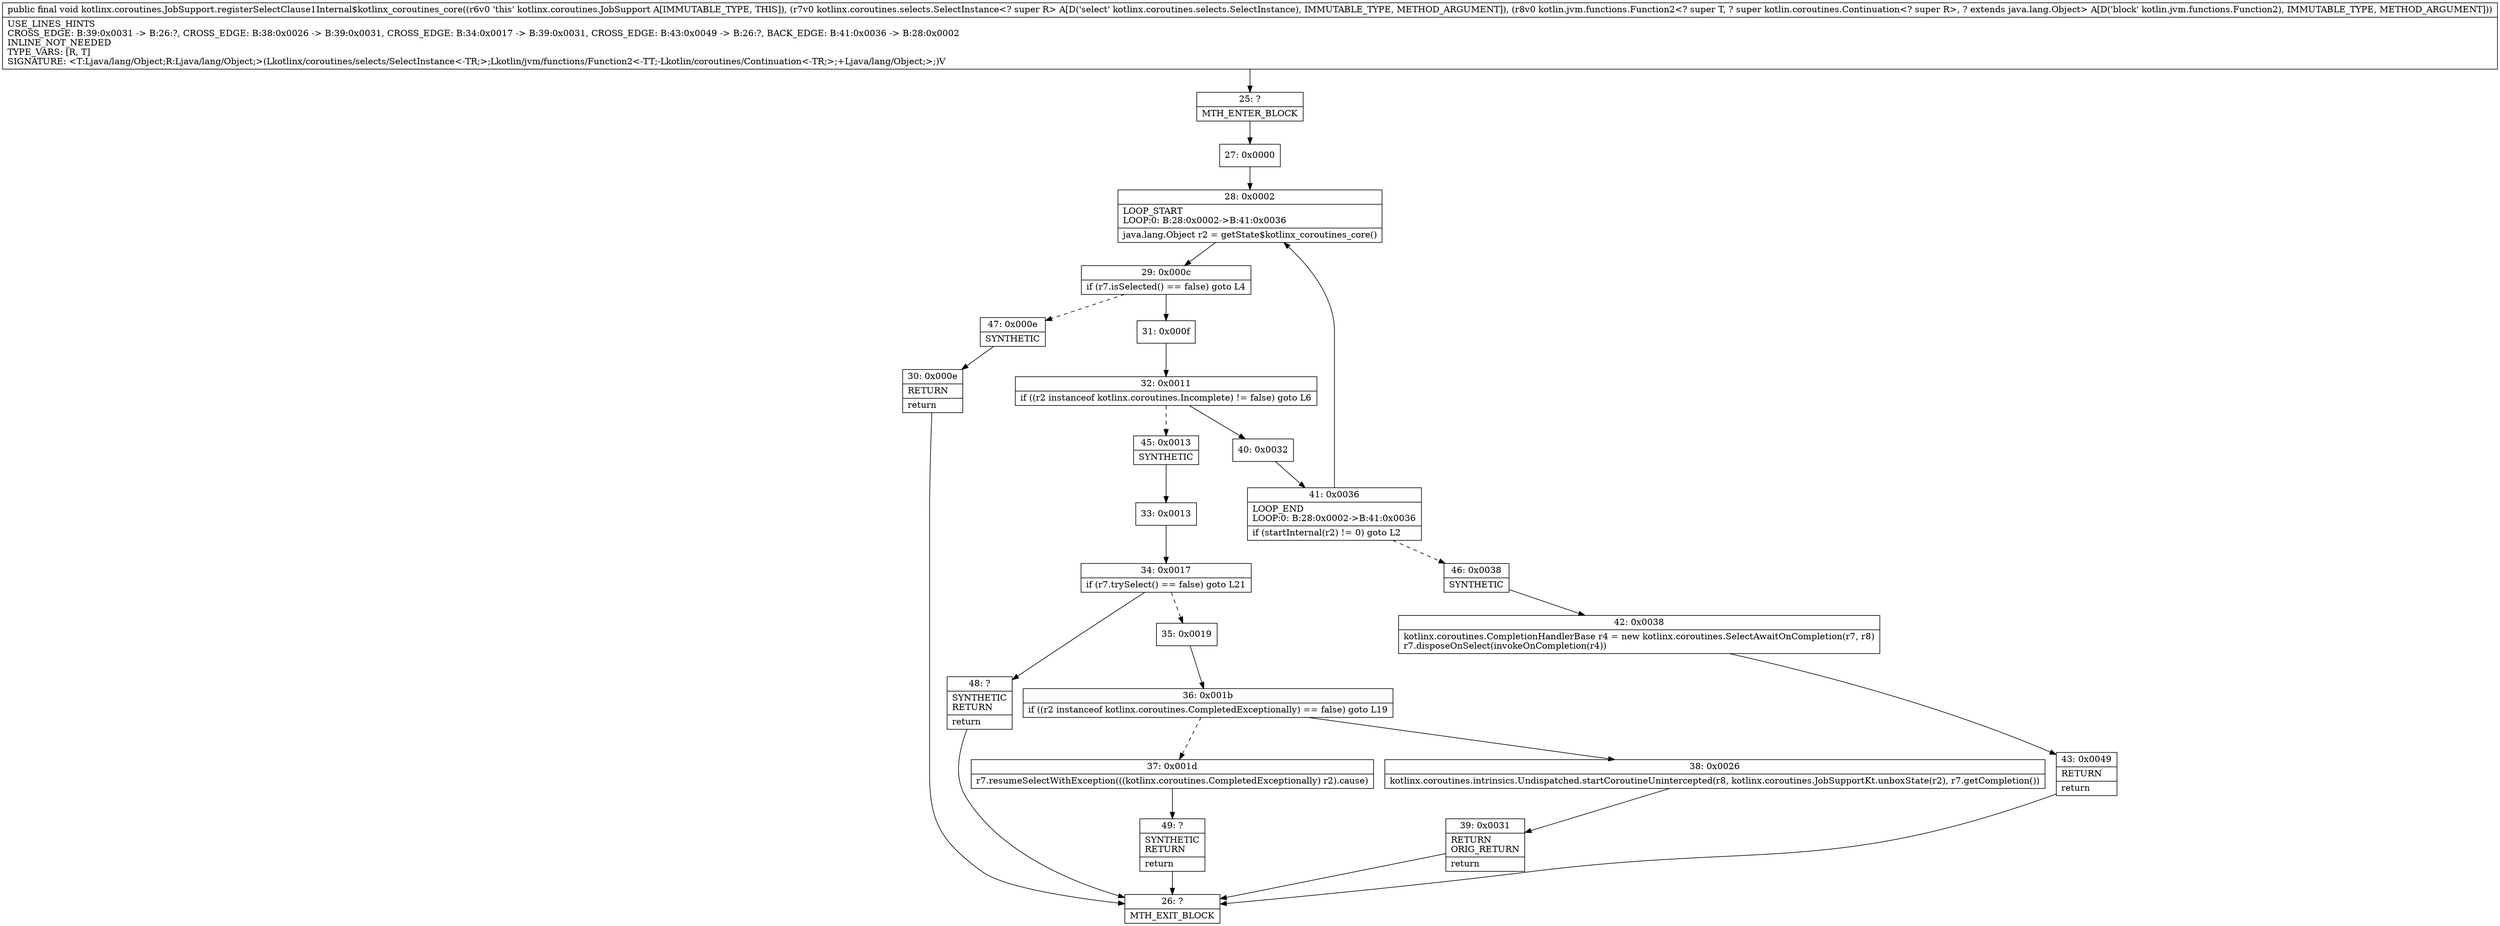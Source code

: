 digraph "CFG forkotlinx.coroutines.JobSupport.registerSelectClause1Internal$kotlinx_coroutines_core(Lkotlinx\/coroutines\/selects\/SelectInstance;Lkotlin\/jvm\/functions\/Function2;)V" {
Node_25 [shape=record,label="{25\:\ ?|MTH_ENTER_BLOCK\l}"];
Node_27 [shape=record,label="{27\:\ 0x0000}"];
Node_28 [shape=record,label="{28\:\ 0x0002|LOOP_START\lLOOP:0: B:28:0x0002\-\>B:41:0x0036\l|java.lang.Object r2 = getState$kotlinx_coroutines_core()\l}"];
Node_29 [shape=record,label="{29\:\ 0x000c|if (r7.isSelected() == false) goto L4\l}"];
Node_31 [shape=record,label="{31\:\ 0x000f}"];
Node_32 [shape=record,label="{32\:\ 0x0011|if ((r2 instanceof kotlinx.coroutines.Incomplete) != false) goto L6\l}"];
Node_40 [shape=record,label="{40\:\ 0x0032}"];
Node_41 [shape=record,label="{41\:\ 0x0036|LOOP_END\lLOOP:0: B:28:0x0002\-\>B:41:0x0036\l|if (startInternal(r2) != 0) goto L2\l}"];
Node_46 [shape=record,label="{46\:\ 0x0038|SYNTHETIC\l}"];
Node_42 [shape=record,label="{42\:\ 0x0038|kotlinx.coroutines.CompletionHandlerBase r4 = new kotlinx.coroutines.SelectAwaitOnCompletion(r7, r8)\lr7.disposeOnSelect(invokeOnCompletion(r4))\l}"];
Node_43 [shape=record,label="{43\:\ 0x0049|RETURN\l|return\l}"];
Node_26 [shape=record,label="{26\:\ ?|MTH_EXIT_BLOCK\l}"];
Node_45 [shape=record,label="{45\:\ 0x0013|SYNTHETIC\l}"];
Node_33 [shape=record,label="{33\:\ 0x0013}"];
Node_34 [shape=record,label="{34\:\ 0x0017|if (r7.trySelect() == false) goto L21\l}"];
Node_35 [shape=record,label="{35\:\ 0x0019}"];
Node_36 [shape=record,label="{36\:\ 0x001b|if ((r2 instanceof kotlinx.coroutines.CompletedExceptionally) == false) goto L19\l}"];
Node_37 [shape=record,label="{37\:\ 0x001d|r7.resumeSelectWithException(((kotlinx.coroutines.CompletedExceptionally) r2).cause)\l}"];
Node_49 [shape=record,label="{49\:\ ?|SYNTHETIC\lRETURN\l|return\l}"];
Node_38 [shape=record,label="{38\:\ 0x0026|kotlinx.coroutines.intrinsics.Undispatched.startCoroutineUnintercepted(r8, kotlinx.coroutines.JobSupportKt.unboxState(r2), r7.getCompletion())\l}"];
Node_39 [shape=record,label="{39\:\ 0x0031|RETURN\lORIG_RETURN\l|return\l}"];
Node_48 [shape=record,label="{48\:\ ?|SYNTHETIC\lRETURN\l|return\l}"];
Node_47 [shape=record,label="{47\:\ 0x000e|SYNTHETIC\l}"];
Node_30 [shape=record,label="{30\:\ 0x000e|RETURN\l|return\l}"];
MethodNode[shape=record,label="{public final void kotlinx.coroutines.JobSupport.registerSelectClause1Internal$kotlinx_coroutines_core((r6v0 'this' kotlinx.coroutines.JobSupport A[IMMUTABLE_TYPE, THIS]), (r7v0 kotlinx.coroutines.selects.SelectInstance\<? super R\> A[D('select' kotlinx.coroutines.selects.SelectInstance), IMMUTABLE_TYPE, METHOD_ARGUMENT]), (r8v0 kotlin.jvm.functions.Function2\<? super T, ? super kotlin.coroutines.Continuation\<? super R\>, ? extends java.lang.Object\> A[D('block' kotlin.jvm.functions.Function2), IMMUTABLE_TYPE, METHOD_ARGUMENT]))  | USE_LINES_HINTS\lCROSS_EDGE: B:39:0x0031 \-\> B:26:?, CROSS_EDGE: B:38:0x0026 \-\> B:39:0x0031, CROSS_EDGE: B:34:0x0017 \-\> B:39:0x0031, CROSS_EDGE: B:43:0x0049 \-\> B:26:?, BACK_EDGE: B:41:0x0036 \-\> B:28:0x0002\lINLINE_NOT_NEEDED\lTYPE_VARS: [R, T]\lSIGNATURE: \<T:Ljava\/lang\/Object;R:Ljava\/lang\/Object;\>(Lkotlinx\/coroutines\/selects\/SelectInstance\<\-TR;\>;Lkotlin\/jvm\/functions\/Function2\<\-TT;\-Lkotlin\/coroutines\/Continuation\<\-TR;\>;+Ljava\/lang\/Object;\>;)V\l}"];
MethodNode -> Node_25;Node_25 -> Node_27;
Node_27 -> Node_28;
Node_28 -> Node_29;
Node_29 -> Node_31;
Node_29 -> Node_47[style=dashed];
Node_31 -> Node_32;
Node_32 -> Node_40;
Node_32 -> Node_45[style=dashed];
Node_40 -> Node_41;
Node_41 -> Node_28;
Node_41 -> Node_46[style=dashed];
Node_46 -> Node_42;
Node_42 -> Node_43;
Node_43 -> Node_26;
Node_45 -> Node_33;
Node_33 -> Node_34;
Node_34 -> Node_35[style=dashed];
Node_34 -> Node_48;
Node_35 -> Node_36;
Node_36 -> Node_37[style=dashed];
Node_36 -> Node_38;
Node_37 -> Node_49;
Node_49 -> Node_26;
Node_38 -> Node_39;
Node_39 -> Node_26;
Node_48 -> Node_26;
Node_47 -> Node_30;
Node_30 -> Node_26;
}

